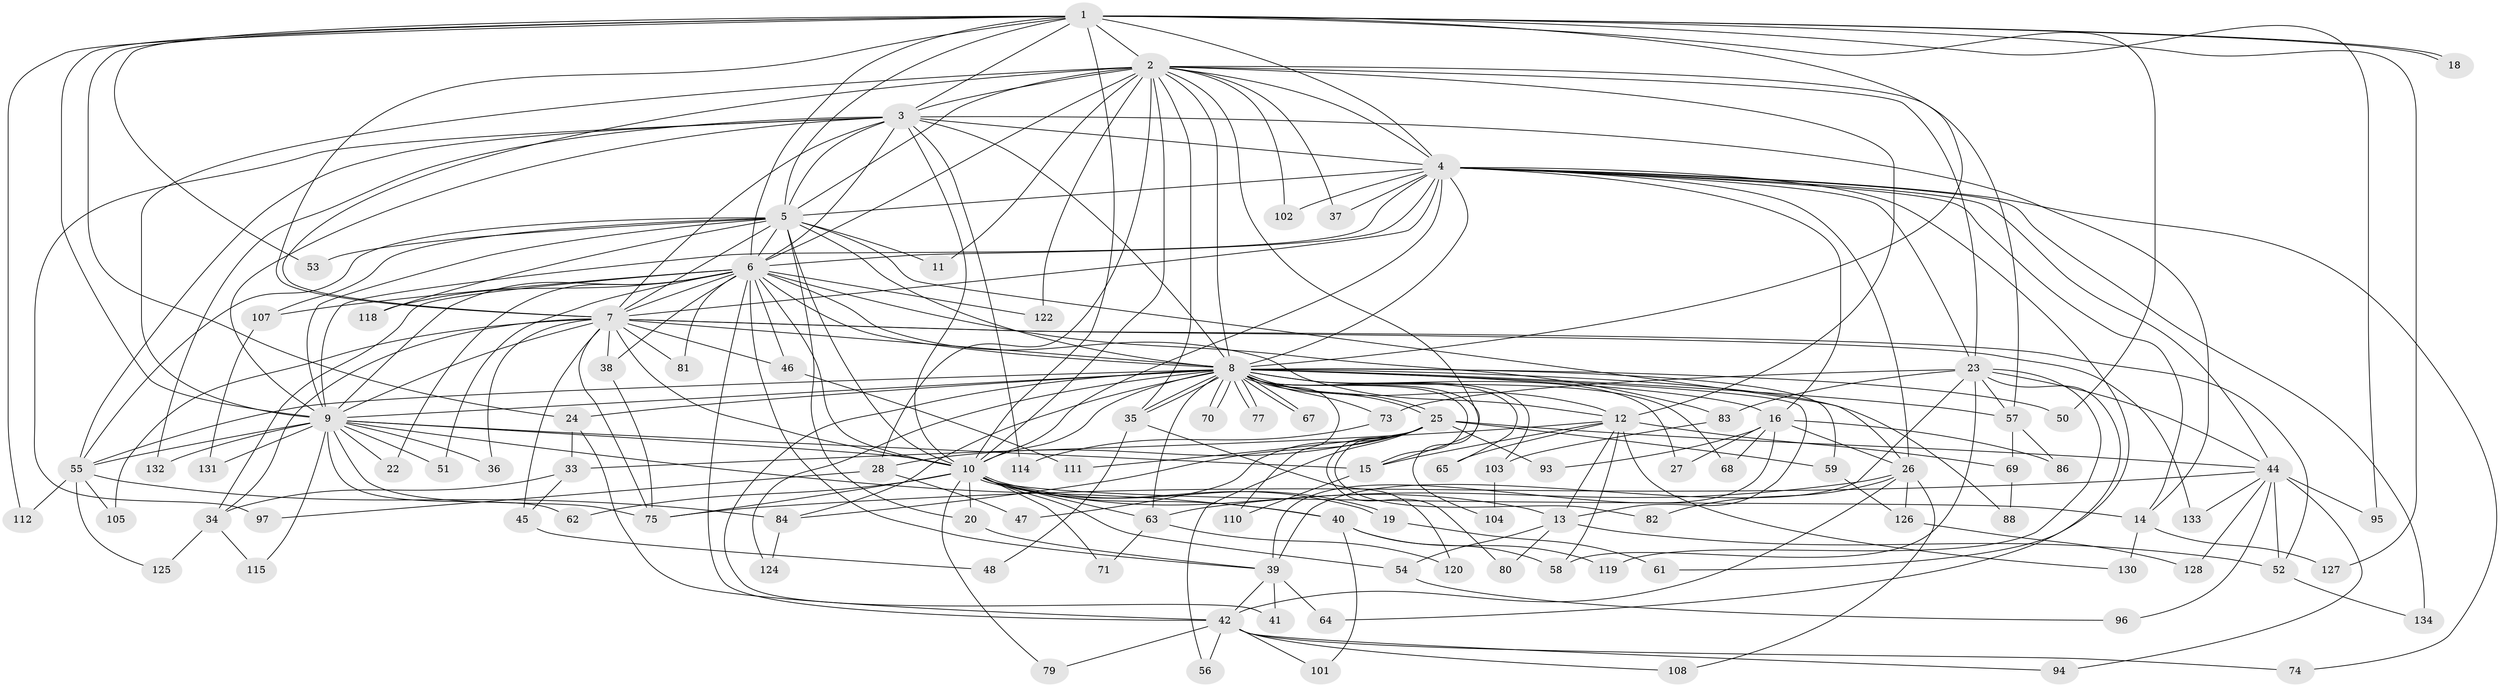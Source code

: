 // Generated by graph-tools (version 1.1) at 2025/51/02/27/25 19:51:46]
// undirected, 104 vertices, 256 edges
graph export_dot {
graph [start="1"]
  node [color=gray90,style=filled];
  1 [super="+87"];
  2 [super="+17"];
  3 [super="+109"];
  4 [super="+21"];
  5 [super="+31"];
  6 [super="+49"];
  7 [super="+92"];
  8 [super="+91"];
  9 [super="+117"];
  10 [super="+123"];
  11;
  12 [super="+32"];
  13 [super="+30"];
  14;
  15 [super="+129"];
  16 [super="+106"];
  18;
  19;
  20 [super="+90"];
  22;
  23 [super="+29"];
  24;
  25 [super="+85"];
  26 [super="+100"];
  27;
  28;
  33;
  34 [super="+60"];
  35 [super="+66"];
  36;
  37;
  38;
  39 [super="+43"];
  40 [super="+99"];
  41;
  42 [super="+72"];
  44 [super="+89"];
  45;
  46;
  47;
  48;
  50;
  51;
  52 [super="+113"];
  53;
  54;
  55 [super="+76"];
  56;
  57 [super="+98"];
  58;
  59;
  61;
  62;
  63 [super="+78"];
  64;
  65;
  67;
  68;
  69;
  70;
  71;
  73;
  74;
  75 [super="+116"];
  77;
  79;
  80;
  81;
  82;
  83;
  84 [super="+121"];
  86;
  88;
  93;
  94;
  95;
  96;
  97;
  101;
  102;
  103;
  104;
  105;
  107;
  108;
  110;
  111;
  112;
  114;
  115;
  118;
  119;
  120;
  122;
  124;
  125;
  126;
  127;
  128;
  130;
  131;
  132;
  133;
  134;
  1 -- 2;
  1 -- 3;
  1 -- 4;
  1 -- 5;
  1 -- 6;
  1 -- 7;
  1 -- 8;
  1 -- 9;
  1 -- 10;
  1 -- 18;
  1 -- 18;
  1 -- 24;
  1 -- 50;
  1 -- 53;
  1 -- 95;
  1 -- 112;
  1 -- 127;
  2 -- 3;
  2 -- 4;
  2 -- 5;
  2 -- 6;
  2 -- 7 [weight=2];
  2 -- 8;
  2 -- 9;
  2 -- 10;
  2 -- 11;
  2 -- 12;
  2 -- 23;
  2 -- 28;
  2 -- 37;
  2 -- 57;
  2 -- 102;
  2 -- 122;
  2 -- 15;
  2 -- 35;
  3 -- 4;
  3 -- 5;
  3 -- 6;
  3 -- 7;
  3 -- 8;
  3 -- 9;
  3 -- 10;
  3 -- 55;
  3 -- 97;
  3 -- 114;
  3 -- 132;
  3 -- 14;
  4 -- 5;
  4 -- 6 [weight=2];
  4 -- 7;
  4 -- 8;
  4 -- 9;
  4 -- 10;
  4 -- 14;
  4 -- 16;
  4 -- 23;
  4 -- 26;
  4 -- 37;
  4 -- 44;
  4 -- 61;
  4 -- 74;
  4 -- 102;
  4 -- 134;
  5 -- 6;
  5 -- 7;
  5 -- 8;
  5 -- 9 [weight=2];
  5 -- 10 [weight=2];
  5 -- 11;
  5 -- 20;
  5 -- 26;
  5 -- 53;
  5 -- 118;
  5 -- 107;
  5 -- 55;
  6 -- 7;
  6 -- 8 [weight=2];
  6 -- 9;
  6 -- 10;
  6 -- 22;
  6 -- 34;
  6 -- 38;
  6 -- 42;
  6 -- 46;
  6 -- 51;
  6 -- 81;
  6 -- 83;
  6 -- 107;
  6 -- 118;
  6 -- 122;
  6 -- 12;
  6 -- 39;
  7 -- 8;
  7 -- 9;
  7 -- 10;
  7 -- 34;
  7 -- 36;
  7 -- 38;
  7 -- 45;
  7 -- 46;
  7 -- 52;
  7 -- 75;
  7 -- 81;
  7 -- 105;
  7 -- 133;
  8 -- 9;
  8 -- 10;
  8 -- 12;
  8 -- 13;
  8 -- 15;
  8 -- 16;
  8 -- 24;
  8 -- 25;
  8 -- 25;
  8 -- 27;
  8 -- 35;
  8 -- 35;
  8 -- 41;
  8 -- 50;
  8 -- 59;
  8 -- 63;
  8 -- 65;
  8 -- 67;
  8 -- 67;
  8 -- 68;
  8 -- 70;
  8 -- 70;
  8 -- 73;
  8 -- 77;
  8 -- 77;
  8 -- 84;
  8 -- 88;
  8 -- 103;
  8 -- 104;
  8 -- 110;
  8 -- 124;
  8 -- 55;
  8 -- 57;
  9 -- 10;
  9 -- 15;
  9 -- 22;
  9 -- 36;
  9 -- 40;
  9 -- 51;
  9 -- 55;
  9 -- 62;
  9 -- 115;
  9 -- 131;
  9 -- 132;
  9 -- 75;
  10 -- 13;
  10 -- 14;
  10 -- 19;
  10 -- 19;
  10 -- 20;
  10 -- 40;
  10 -- 54;
  10 -- 62;
  10 -- 71;
  10 -- 75;
  10 -- 79;
  10 -- 63;
  12 -- 33;
  12 -- 65;
  12 -- 130;
  12 -- 15;
  12 -- 13;
  12 -- 58;
  12 -- 69;
  13 -- 52;
  13 -- 54;
  13 -- 80;
  14 -- 127;
  14 -- 130;
  15 -- 110;
  16 -- 27;
  16 -- 39;
  16 -- 68;
  16 -- 86;
  16 -- 93;
  16 -- 26;
  19 -- 61;
  20 -- 39;
  23 -- 39;
  23 -- 64;
  23 -- 83;
  23 -- 119;
  23 -- 73;
  23 -- 58;
  23 -- 44;
  23 -- 57;
  24 -- 33;
  24 -- 42;
  25 -- 28;
  25 -- 47;
  25 -- 56;
  25 -- 59;
  25 -- 80;
  25 -- 82;
  25 -- 93;
  25 -- 84;
  25 -- 44;
  25 -- 111;
  26 -- 63;
  26 -- 82;
  26 -- 108;
  26 -- 126;
  26 -- 42;
  28 -- 47;
  28 -- 97;
  33 -- 45;
  33 -- 34;
  34 -- 115;
  34 -- 125;
  35 -- 48;
  35 -- 120;
  38 -- 75;
  39 -- 41;
  39 -- 64;
  39 -- 42;
  40 -- 119;
  40 -- 58;
  40 -- 101;
  42 -- 56;
  42 -- 101;
  42 -- 108;
  42 -- 74;
  42 -- 94;
  42 -- 79;
  44 -- 94;
  44 -- 95;
  44 -- 96;
  44 -- 128;
  44 -- 133;
  44 -- 52;
  44 -- 75;
  45 -- 48;
  46 -- 111;
  52 -- 134;
  54 -- 96;
  55 -- 84;
  55 -- 105;
  55 -- 125;
  55 -- 112;
  57 -- 69;
  57 -- 86;
  59 -- 126;
  63 -- 71;
  63 -- 120;
  69 -- 88;
  73 -- 114;
  83 -- 103;
  84 -- 124;
  103 -- 104;
  107 -- 131;
  126 -- 128;
}
